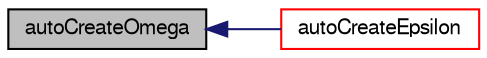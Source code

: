 digraph "autoCreateOmega"
{
  bgcolor="transparent";
  edge [fontname="FreeSans",fontsize="10",labelfontname="FreeSans",labelfontsize="10"];
  node [fontname="FreeSans",fontsize="10",shape=record];
  rankdir="LR";
  Node145 [label="autoCreateOmega",height=0.2,width=0.4,color="black", fillcolor="grey75", style="filled", fontcolor="black"];
  Node145 -> Node146 [dir="back",color="midnightblue",fontsize="10",style="solid",fontname="FreeSans"];
  Node146 [label="autoCreateEpsilon",height=0.2,width=0.4,color="red",URL="$a21173.html#a1d70af70cc911d478af55edc720a364e",tooltip="epsilon "];
}
